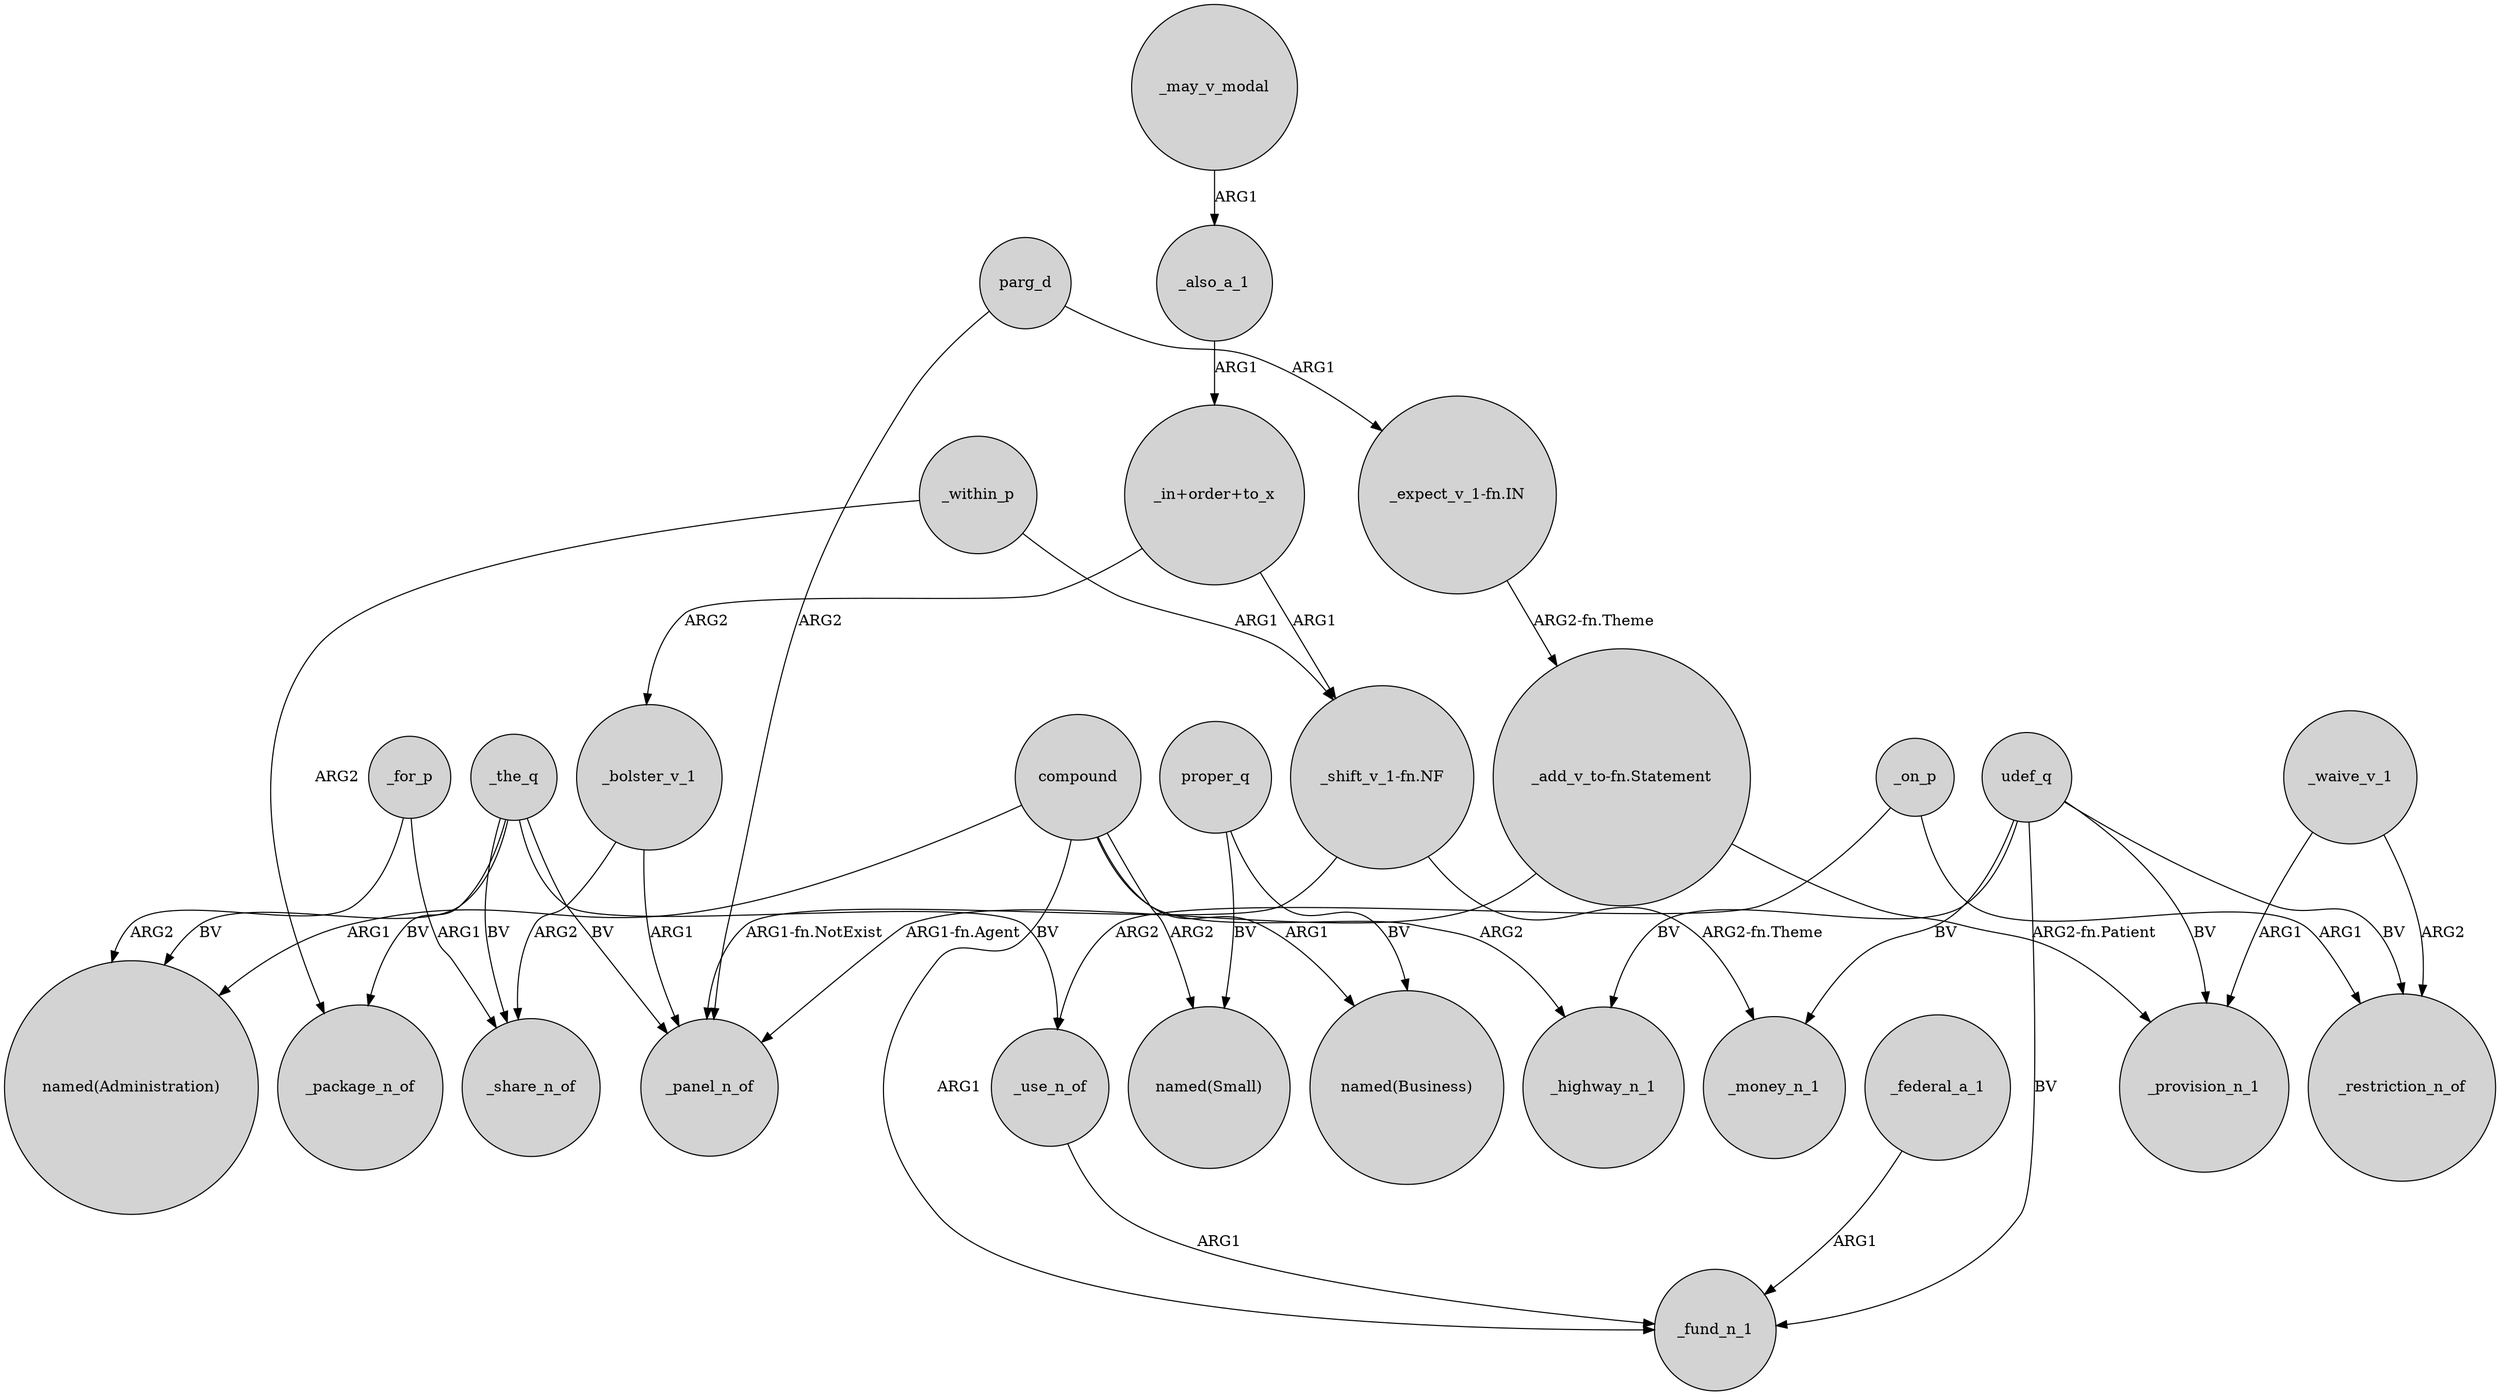 digraph {
	node [shape=circle style=filled]
	"_expect_v_1-fn.IN" -> "_add_v_to-fn.Statement" [label="ARG2-fn.Theme"]
	_also_a_1 -> "_in+order+to_x" [label=ARG1]
	_for_p -> "named(Administration)" [label=ARG2]
	udef_q -> _highway_n_1 [label=BV]
	udef_q -> _money_n_1 [label=BV]
	_the_q -> _package_n_of [label=BV]
	"_in+order+to_x" -> "_shift_v_1-fn.NF" [label=ARG1]
	_on_p -> _use_n_of [label=ARG2]
	proper_q -> "named(Business)" [label=BV]
	_waive_v_1 -> _restriction_n_of [label=ARG2]
	_the_q -> _use_n_of [label=BV]
	_for_p -> _share_n_of [label=ARG1]
	compound -> _highway_n_1 [label=ARG2]
	udef_q -> _restriction_n_of [label=BV]
	_within_p -> "_shift_v_1-fn.NF" [label=ARG1]
	_the_q -> _share_n_of [label=BV]
	_may_v_modal -> _also_a_1 [label=ARG1]
	_bolster_v_1 -> _panel_n_of [label=ARG1]
	udef_q -> _provision_n_1 [label=BV]
	"_shift_v_1-fn.NF" -> _money_n_1 [label="ARG2-fn.Theme"]
	_bolster_v_1 -> _share_n_of [label=ARG2]
	_use_n_of -> _fund_n_1 [label=ARG1]
	compound -> "named(Administration)" [label=ARG1]
	_waive_v_1 -> _provision_n_1 [label=ARG1]
	_within_p -> _package_n_of [label=ARG2]
	_the_q -> _panel_n_of [label=BV]
	_the_q -> "named(Administration)" [label=BV]
	parg_d -> "_expect_v_1-fn.IN" [label=ARG1]
	udef_q -> _fund_n_1 [label=BV]
	parg_d -> _panel_n_of [label=ARG2]
	compound -> "named(Business)" [label=ARG1]
	"_shift_v_1-fn.NF" -> _panel_n_of [label="ARG1-fn.NotExist"]
	"_in+order+to_x" -> _bolster_v_1 [label=ARG2]
	compound -> "named(Small)" [label=ARG2]
	_federal_a_1 -> _fund_n_1 [label=ARG1]
	_on_p -> _restriction_n_of [label=ARG1]
	"_add_v_to-fn.Statement" -> _provision_n_1 [label="ARG2-fn.Patient"]
	"_add_v_to-fn.Statement" -> _panel_n_of [label="ARG1-fn.Agent"]
	proper_q -> "named(Small)" [label=BV]
	compound -> _fund_n_1 [label=ARG1]
}
